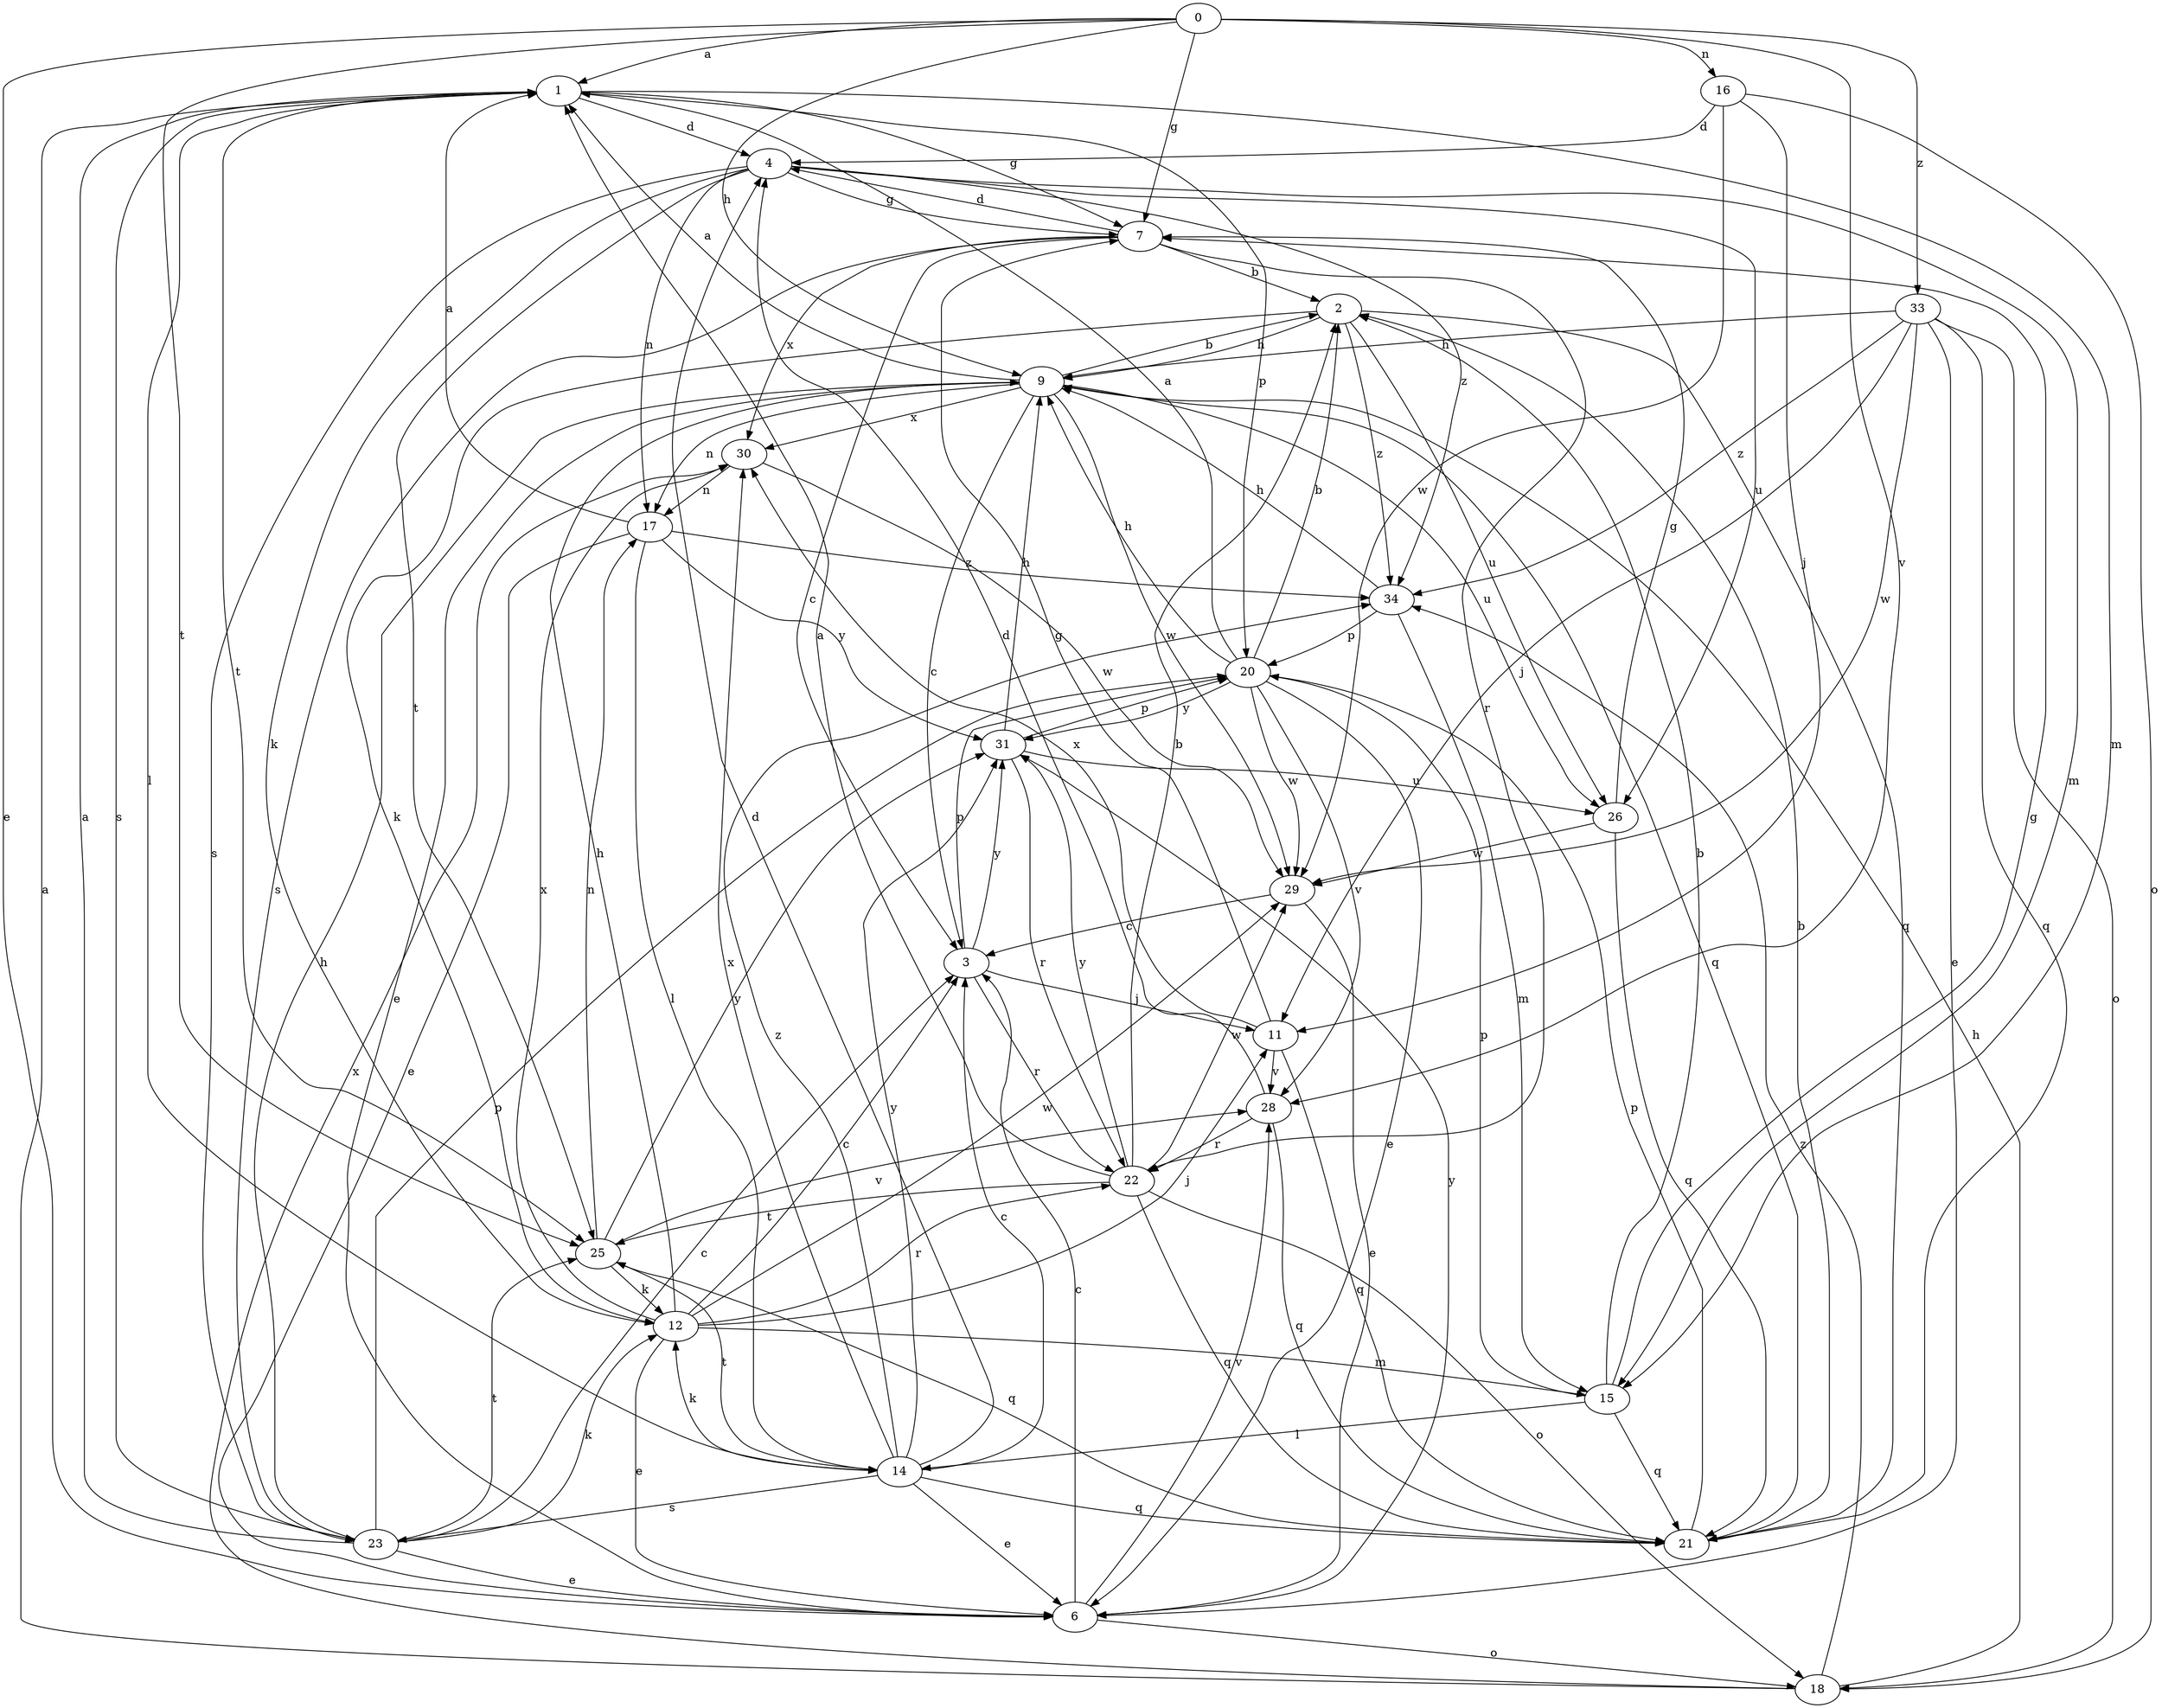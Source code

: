 strict digraph  {
0;
1;
2;
3;
4;
6;
7;
9;
11;
12;
14;
15;
16;
17;
18;
20;
21;
22;
23;
25;
26;
28;
29;
30;
31;
33;
34;
0 -> 1  [label=a];
0 -> 6  [label=e];
0 -> 7  [label=g];
0 -> 9  [label=h];
0 -> 16  [label=n];
0 -> 25  [label=t];
0 -> 28  [label=v];
0 -> 33  [label=z];
1 -> 4  [label=d];
1 -> 7  [label=g];
1 -> 14  [label=l];
1 -> 15  [label=m];
1 -> 20  [label=p];
1 -> 23  [label=s];
1 -> 25  [label=t];
2 -> 9  [label=h];
2 -> 12  [label=k];
2 -> 21  [label=q];
2 -> 26  [label=u];
2 -> 34  [label=z];
3 -> 11  [label=j];
3 -> 20  [label=p];
3 -> 22  [label=r];
3 -> 31  [label=y];
4 -> 7  [label=g];
4 -> 12  [label=k];
4 -> 15  [label=m];
4 -> 17  [label=n];
4 -> 23  [label=s];
4 -> 25  [label=t];
4 -> 26  [label=u];
4 -> 34  [label=z];
6 -> 3  [label=c];
6 -> 18  [label=o];
6 -> 28  [label=v];
6 -> 31  [label=y];
7 -> 2  [label=b];
7 -> 3  [label=c];
7 -> 4  [label=d];
7 -> 22  [label=r];
7 -> 23  [label=s];
7 -> 30  [label=x];
9 -> 1  [label=a];
9 -> 2  [label=b];
9 -> 3  [label=c];
9 -> 6  [label=e];
9 -> 17  [label=n];
9 -> 21  [label=q];
9 -> 26  [label=u];
9 -> 29  [label=w];
9 -> 30  [label=x];
11 -> 7  [label=g];
11 -> 21  [label=q];
11 -> 28  [label=v];
11 -> 30  [label=x];
12 -> 3  [label=c];
12 -> 6  [label=e];
12 -> 9  [label=h];
12 -> 11  [label=j];
12 -> 15  [label=m];
12 -> 22  [label=r];
12 -> 29  [label=w];
12 -> 30  [label=x];
14 -> 3  [label=c];
14 -> 4  [label=d];
14 -> 6  [label=e];
14 -> 12  [label=k];
14 -> 21  [label=q];
14 -> 23  [label=s];
14 -> 25  [label=t];
14 -> 30  [label=x];
14 -> 31  [label=y];
14 -> 34  [label=z];
15 -> 2  [label=b];
15 -> 7  [label=g];
15 -> 14  [label=l];
15 -> 20  [label=p];
15 -> 21  [label=q];
16 -> 4  [label=d];
16 -> 11  [label=j];
16 -> 18  [label=o];
16 -> 29  [label=w];
17 -> 1  [label=a];
17 -> 6  [label=e];
17 -> 14  [label=l];
17 -> 31  [label=y];
17 -> 34  [label=z];
18 -> 1  [label=a];
18 -> 9  [label=h];
18 -> 30  [label=x];
18 -> 34  [label=z];
20 -> 1  [label=a];
20 -> 2  [label=b];
20 -> 6  [label=e];
20 -> 9  [label=h];
20 -> 28  [label=v];
20 -> 29  [label=w];
20 -> 31  [label=y];
21 -> 2  [label=b];
21 -> 20  [label=p];
22 -> 1  [label=a];
22 -> 2  [label=b];
22 -> 18  [label=o];
22 -> 21  [label=q];
22 -> 25  [label=t];
22 -> 29  [label=w];
22 -> 31  [label=y];
23 -> 1  [label=a];
23 -> 3  [label=c];
23 -> 6  [label=e];
23 -> 9  [label=h];
23 -> 12  [label=k];
23 -> 20  [label=p];
23 -> 25  [label=t];
25 -> 12  [label=k];
25 -> 17  [label=n];
25 -> 21  [label=q];
25 -> 28  [label=v];
25 -> 31  [label=y];
26 -> 7  [label=g];
26 -> 21  [label=q];
26 -> 29  [label=w];
28 -> 4  [label=d];
28 -> 21  [label=q];
28 -> 22  [label=r];
29 -> 3  [label=c];
29 -> 6  [label=e];
30 -> 17  [label=n];
30 -> 29  [label=w];
31 -> 9  [label=h];
31 -> 20  [label=p];
31 -> 22  [label=r];
31 -> 26  [label=u];
33 -> 6  [label=e];
33 -> 9  [label=h];
33 -> 11  [label=j];
33 -> 18  [label=o];
33 -> 21  [label=q];
33 -> 29  [label=w];
33 -> 34  [label=z];
34 -> 9  [label=h];
34 -> 15  [label=m];
34 -> 20  [label=p];
}
